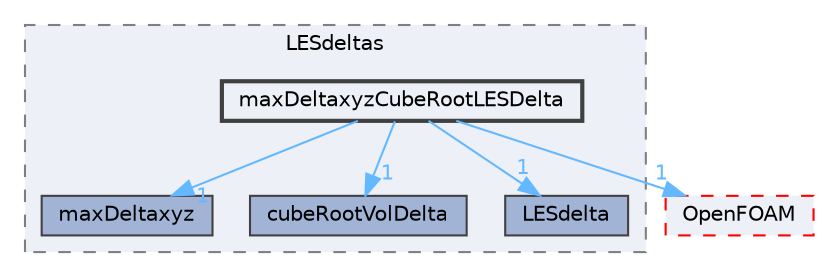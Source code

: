 digraph "src/TurbulenceModels/turbulenceModels/LES/LESdeltas/maxDeltaxyzCubeRootLESDelta"
{
 // LATEX_PDF_SIZE
  bgcolor="transparent";
  edge [fontname=Helvetica,fontsize=10,labelfontname=Helvetica,labelfontsize=10];
  node [fontname=Helvetica,fontsize=10,shape=box,height=0.2,width=0.4];
  compound=true
  subgraph clusterdir_3e9d13ce922c8e5657605faa5b84c7a1 {
    graph [ bgcolor="#edf0f7", pencolor="grey50", label="LESdeltas", fontname=Helvetica,fontsize=10 style="filled,dashed", URL="dir_3e9d13ce922c8e5657605faa5b84c7a1.html",tooltip=""]
  dir_de3d5f832c477f845645e97f50857c48 [label="maxDeltaxyz", fillcolor="#a2b4d6", color="grey25", style="filled", URL="dir_de3d5f832c477f845645e97f50857c48.html",tooltip=""];
  dir_f096658a53fc6f2704b87740f6c7c926 [label="cubeRootVolDelta", fillcolor="#a2b4d6", color="grey25", style="filled", URL="dir_f096658a53fc6f2704b87740f6c7c926.html",tooltip=""];
  dir_ee7b7e21773ec7c59c22147291714fd1 [label="LESdelta", fillcolor="#a2b4d6", color="grey25", style="filled", URL="dir_ee7b7e21773ec7c59c22147291714fd1.html",tooltip=""];
  dir_83823fe9e9b00dca5f71f062f55e2dc5 [label="maxDeltaxyzCubeRootLESDelta", fillcolor="#edf0f7", color="grey25", style="filled,bold", URL="dir_83823fe9e9b00dca5f71f062f55e2dc5.html",tooltip=""];
  }
  dir_c5473ff19b20e6ec4dfe5c310b3778a8 [label="OpenFOAM", fillcolor="#edf0f7", color="red", style="filled,dashed", URL="dir_c5473ff19b20e6ec4dfe5c310b3778a8.html",tooltip=""];
  dir_83823fe9e9b00dca5f71f062f55e2dc5->dir_c5473ff19b20e6ec4dfe5c310b3778a8 [headlabel="1", labeldistance=1.5 headhref="dir_002338_002695.html" href="dir_002338_002695.html" color="steelblue1" fontcolor="steelblue1"];
  dir_83823fe9e9b00dca5f71f062f55e2dc5->dir_de3d5f832c477f845645e97f50857c48 [headlabel="1", labeldistance=1.5 headhref="dir_002338_002337.html" href="dir_002338_002337.html" color="steelblue1" fontcolor="steelblue1"];
  dir_83823fe9e9b00dca5f71f062f55e2dc5->dir_ee7b7e21773ec7c59c22147291714fd1 [headlabel="1", labeldistance=1.5 headhref="dir_002338_002140.html" href="dir_002338_002140.html" color="steelblue1" fontcolor="steelblue1"];
  dir_83823fe9e9b00dca5f71f062f55e2dc5->dir_f096658a53fc6f2704b87740f6c7c926 [headlabel="1", labeldistance=1.5 headhref="dir_002338_000738.html" href="dir_002338_000738.html" color="steelblue1" fontcolor="steelblue1"];
}
